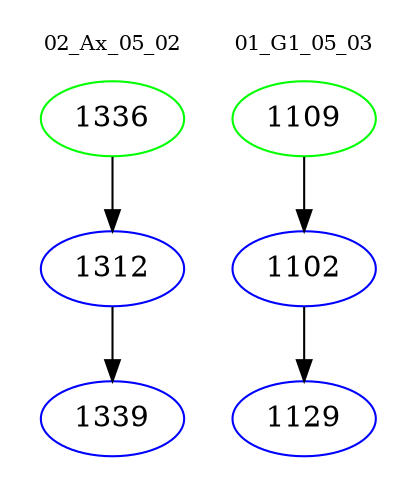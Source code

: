 digraph{
subgraph cluster_0 {
color = white
label = "02_Ax_05_02";
fontsize=10;
T0_1336 [label="1336", color="green"]
T0_1336 -> T0_1312 [color="black"]
T0_1312 [label="1312", color="blue"]
T0_1312 -> T0_1339 [color="black"]
T0_1339 [label="1339", color="blue"]
}
subgraph cluster_1 {
color = white
label = "01_G1_05_03";
fontsize=10;
T1_1109 [label="1109", color="green"]
T1_1109 -> T1_1102 [color="black"]
T1_1102 [label="1102", color="blue"]
T1_1102 -> T1_1129 [color="black"]
T1_1129 [label="1129", color="blue"]
}
}

